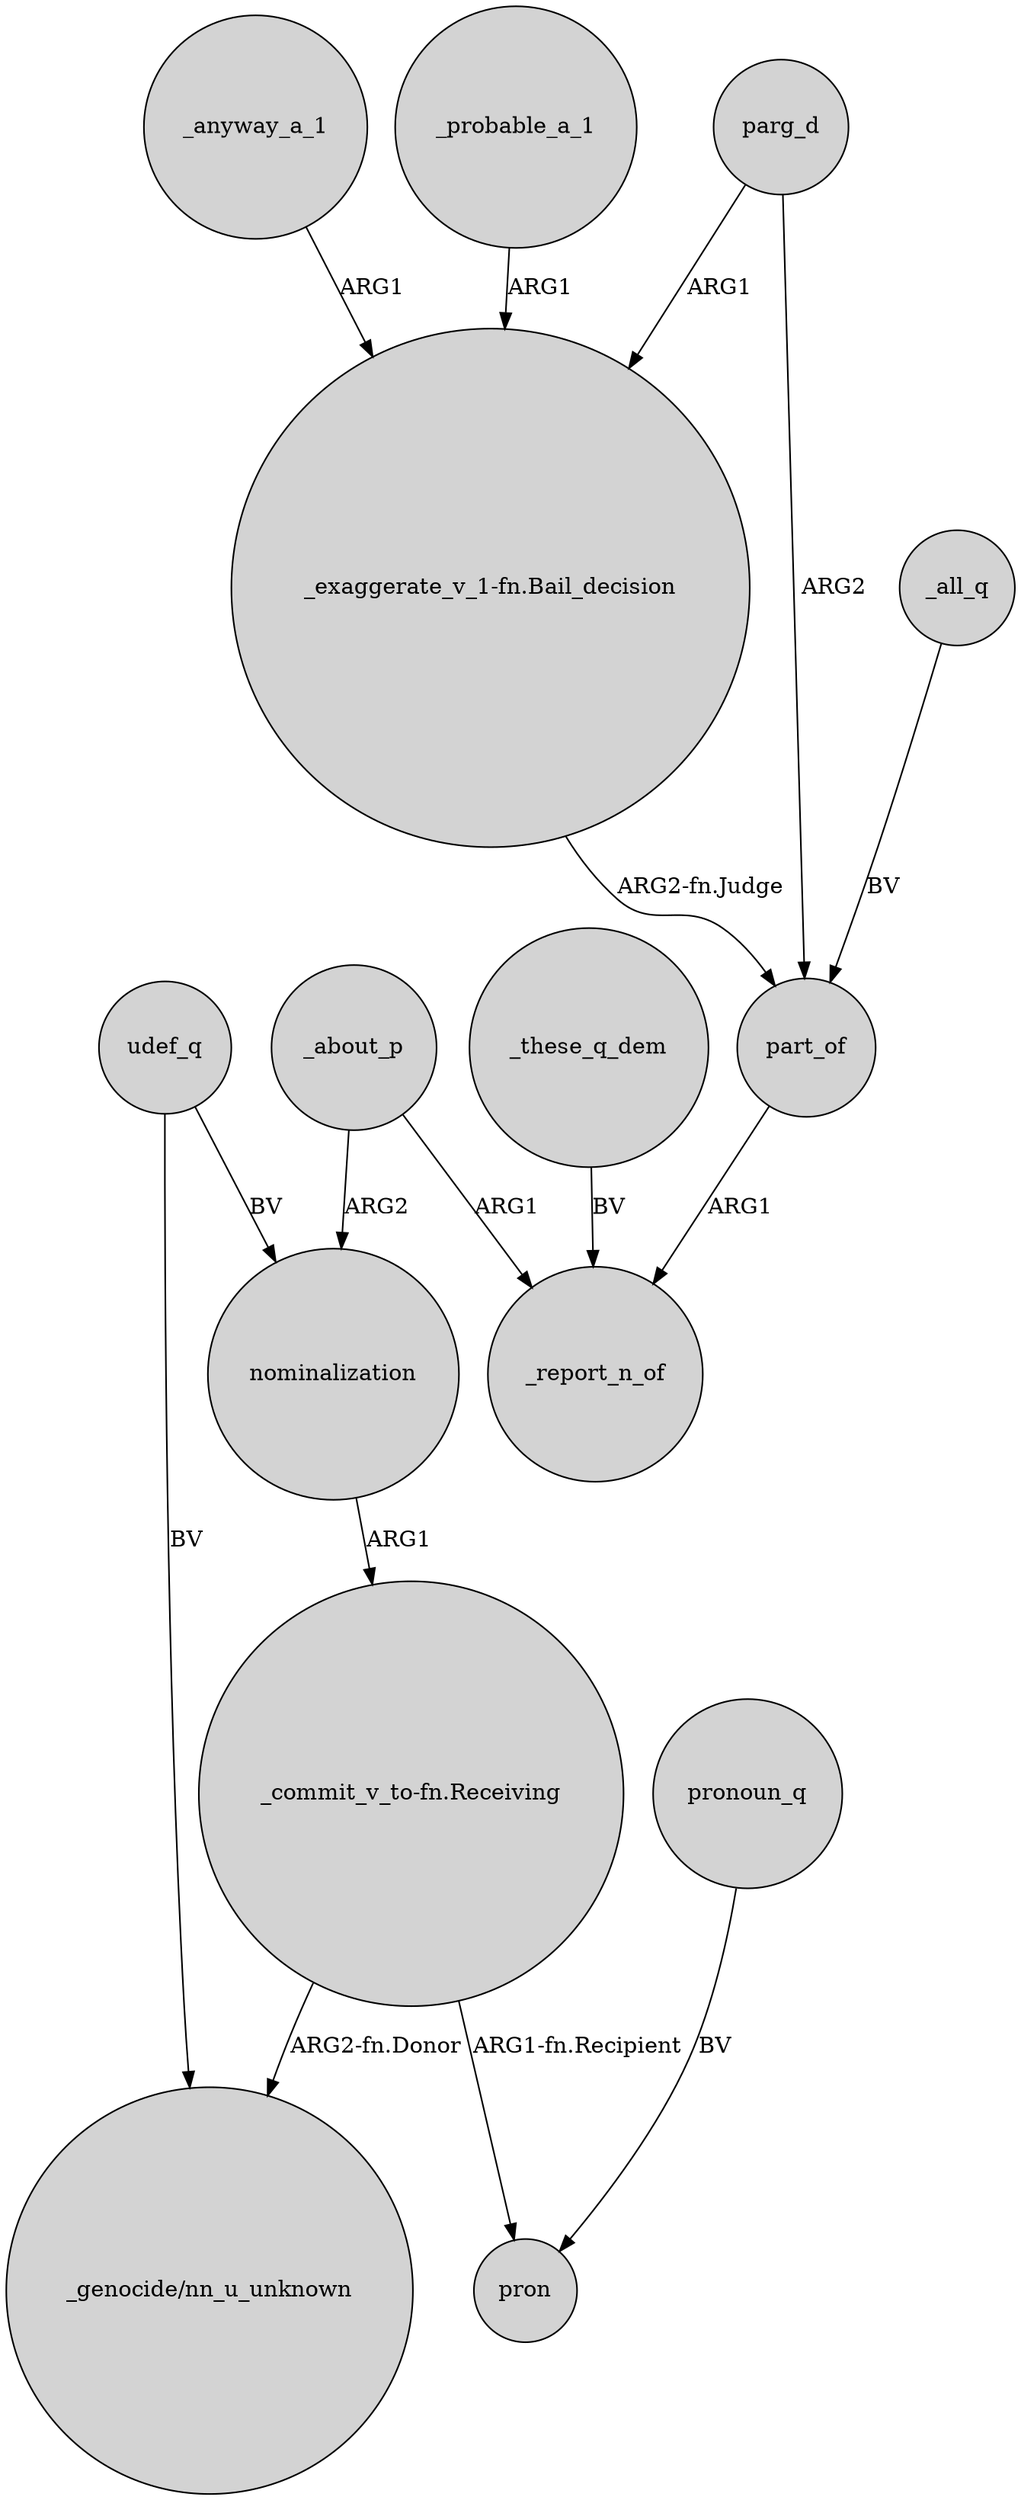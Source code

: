 digraph {
	node [shape=circle style=filled]
	part_of -> _report_n_of [label=ARG1]
	_probable_a_1 -> "_exaggerate_v_1-fn.Bail_decision" [label=ARG1]
	udef_q -> "_genocide/nn_u_unknown" [label=BV]
	"_commit_v_to-fn.Receiving" -> pron [label="ARG1-fn.Recipient"]
	_anyway_a_1 -> "_exaggerate_v_1-fn.Bail_decision" [label=ARG1]
	_all_q -> part_of [label=BV]
	_about_p -> nominalization [label=ARG2]
	parg_d -> part_of [label=ARG2]
	_about_p -> _report_n_of [label=ARG1]
	_these_q_dem -> _report_n_of [label=BV]
	pronoun_q -> pron [label=BV]
	"_commit_v_to-fn.Receiving" -> "_genocide/nn_u_unknown" [label="ARG2-fn.Donor"]
	nominalization -> "_commit_v_to-fn.Receiving" [label=ARG1]
	"_exaggerate_v_1-fn.Bail_decision" -> part_of [label="ARG2-fn.Judge"]
	udef_q -> nominalization [label=BV]
	parg_d -> "_exaggerate_v_1-fn.Bail_decision" [label=ARG1]
}
